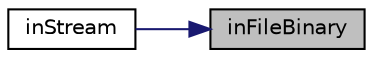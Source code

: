 digraph "inFileBinary"
{
 // LATEX_PDF_SIZE
  edge [fontname="Helvetica",fontsize="10",labelfontname="Helvetica",labelfontsize="10"];
  node [fontname="Helvetica",fontsize="10",shape=record];
  rankdir="RL";
  Node1 [label="inFileBinary",height=0.2,width=0.4,color="black", fillcolor="grey75", style="filled", fontcolor="black",tooltip=" "];
  Node1 -> Node2 [dir="back",color="midnightblue",fontsize="10",style="solid",fontname="Helvetica"];
  Node2 [label="inStream",height=0.2,width=0.4,color="black", fillcolor="white", style="filled",URL="$classpFlow_1_1IOfileHeader.html#a770eebd1866493c91efe18ab806d9568",tooltip=" "];
}
